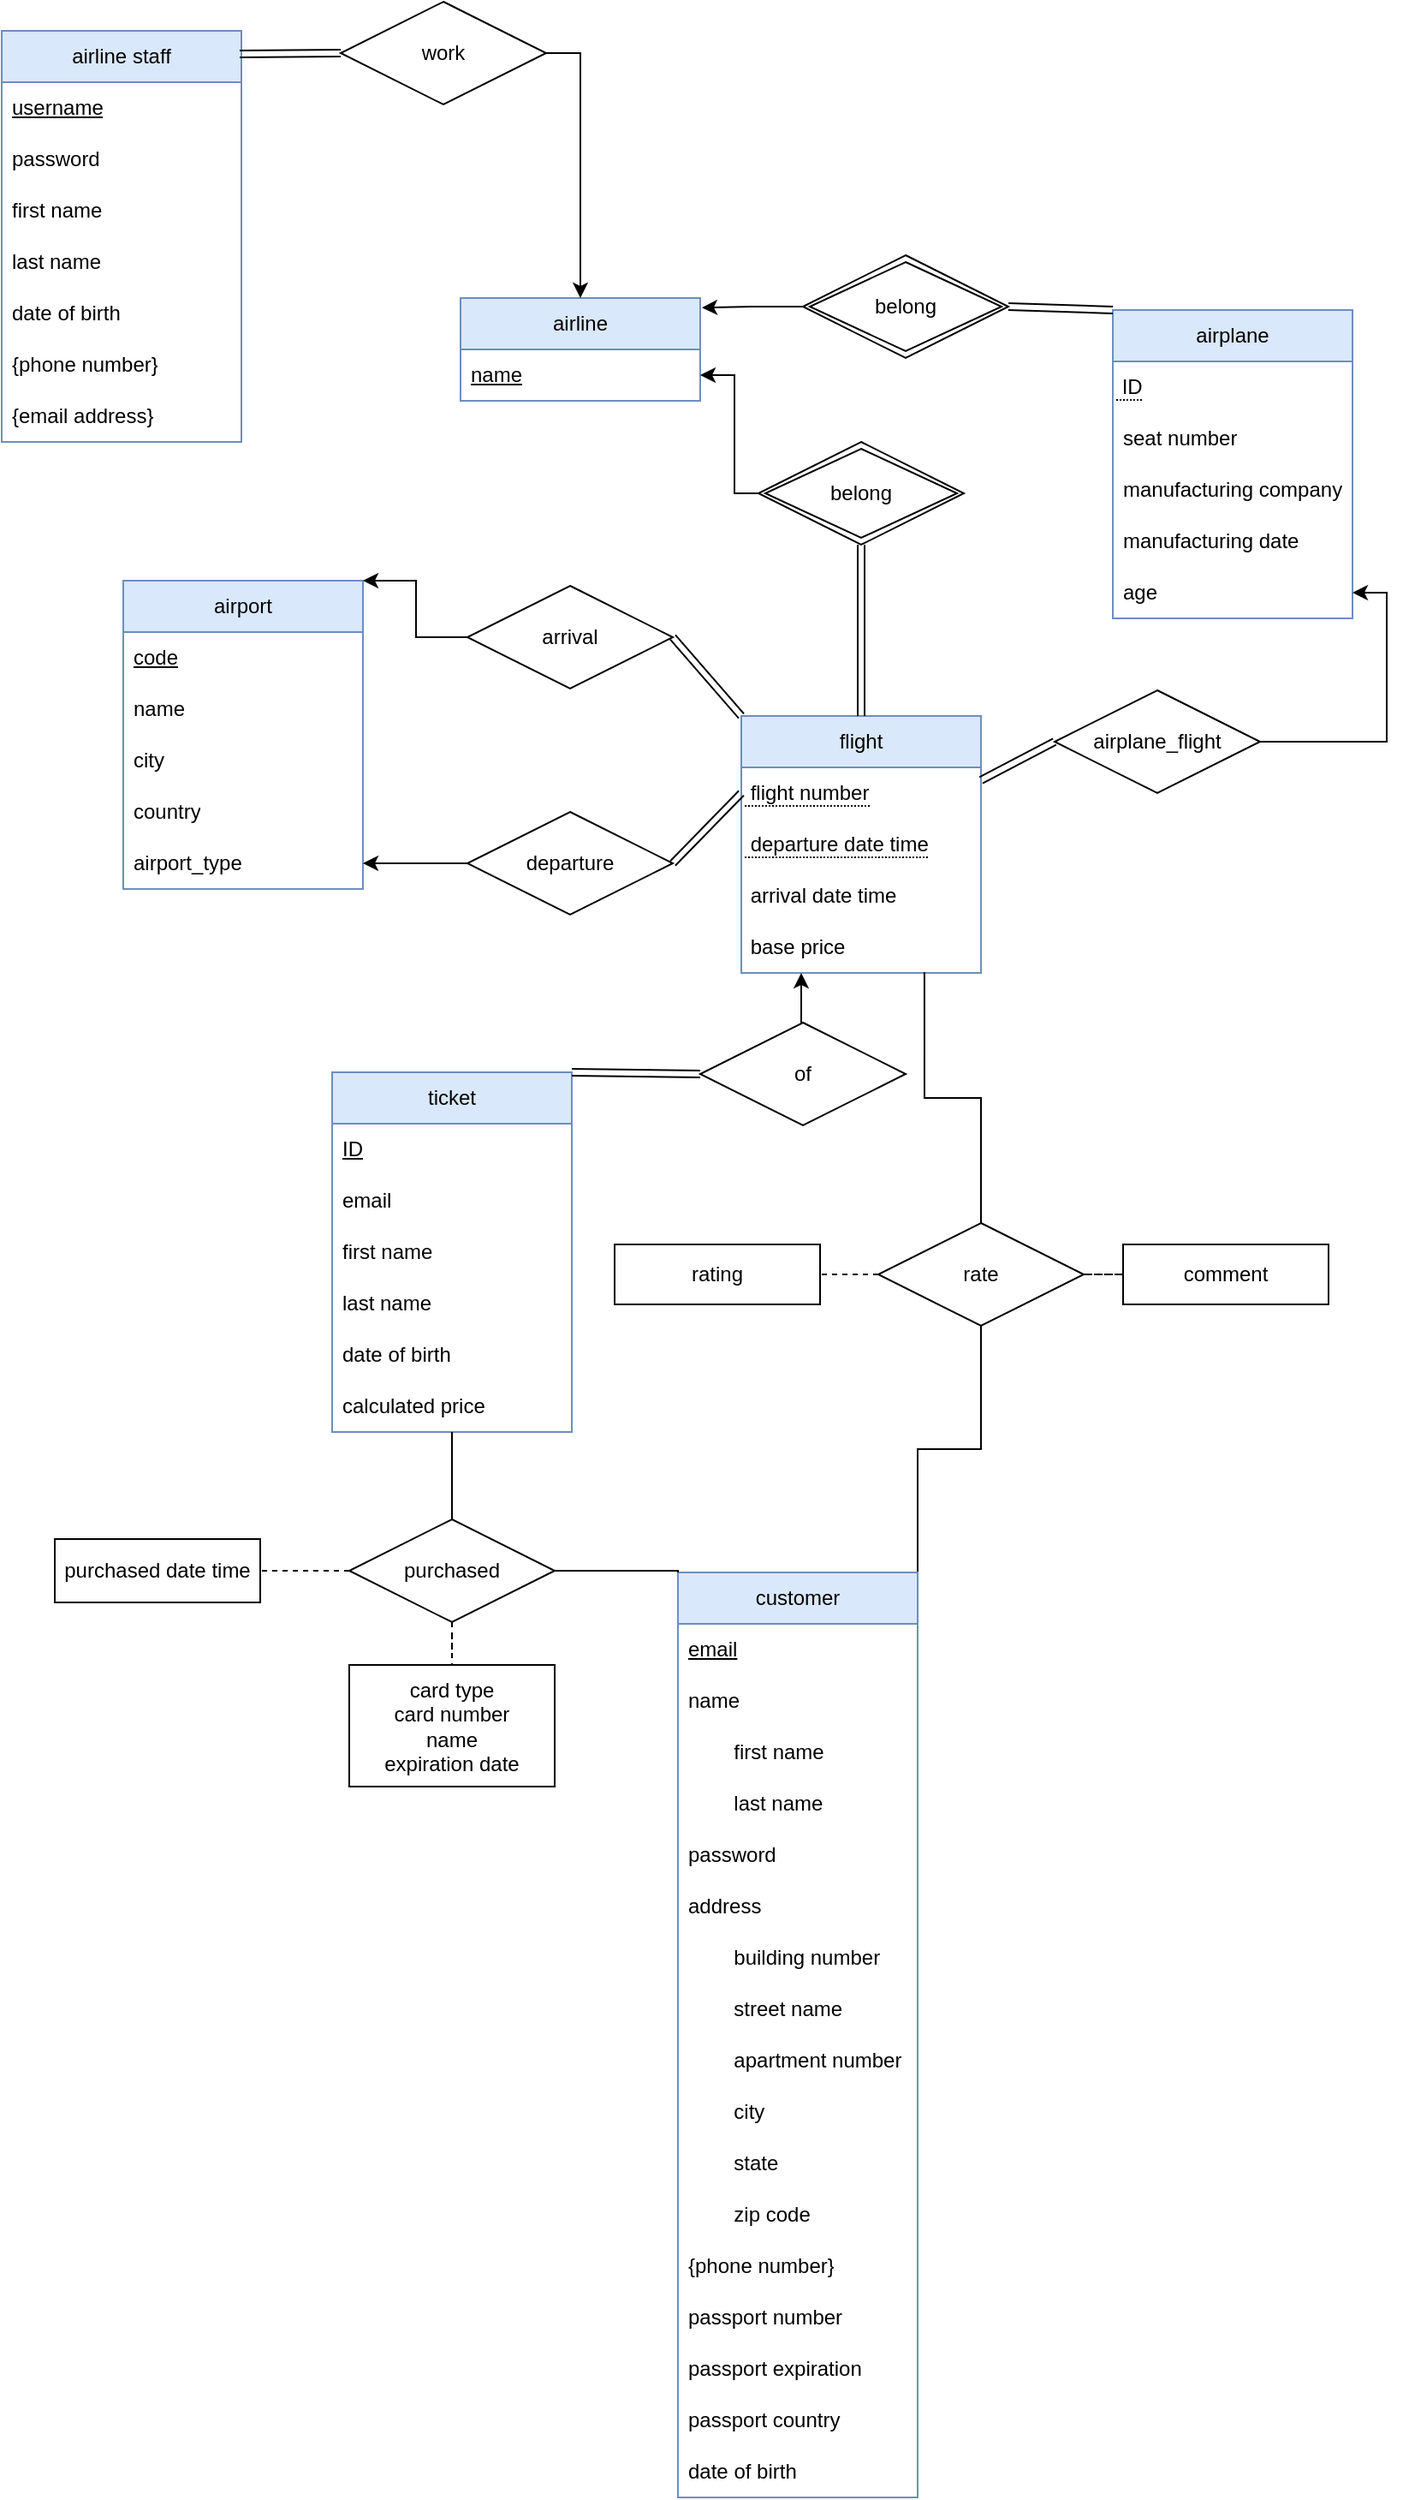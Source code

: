 <mxfile version="20.8.23" type="device"><diagram name="第 1 页" id="3cMAQ83HM8P24_TLo_T0"><mxGraphModel dx="984" dy="546" grid="0" gridSize="10" guides="1" tooltips="1" connect="1" arrows="1" fold="1" page="1" pageScale="1" pageWidth="827" pageHeight="1169" math="0" shadow="0"><root><mxCell id="0"/><mxCell id="1" parent="0"/><mxCell id="BbBet77EWDBrV_9ZcuZ6-1" value="airport" style="swimlane;fontStyle=0;childLayout=stackLayout;horizontal=1;startSize=30;horizontalStack=0;resizeParent=1;resizeParentMax=0;resizeLast=0;collapsible=1;marginBottom=0;whiteSpace=wrap;html=1;fillColor=#dae8fc;strokeColor=#6c8ebf;" vertex="1" parent="1"><mxGeometry x="78" y="352" width="140" height="180" as="geometry"/></mxCell><mxCell id="BbBet77EWDBrV_9ZcuZ6-2" value="&lt;u&gt;code&lt;/u&gt;" style="text;strokeColor=none;fillColor=none;align=left;verticalAlign=middle;spacingLeft=4;spacingRight=4;overflow=hidden;points=[[0,0.5],[1,0.5]];portConstraint=eastwest;rotatable=0;whiteSpace=wrap;html=1;" vertex="1" parent="BbBet77EWDBrV_9ZcuZ6-1"><mxGeometry y="30" width="140" height="30" as="geometry"/></mxCell><mxCell id="BbBet77EWDBrV_9ZcuZ6-3" value="name" style="text;strokeColor=none;fillColor=none;align=left;verticalAlign=middle;spacingLeft=4;spacingRight=4;overflow=hidden;points=[[0,0.5],[1,0.5]];portConstraint=eastwest;rotatable=0;whiteSpace=wrap;html=1;" vertex="1" parent="BbBet77EWDBrV_9ZcuZ6-1"><mxGeometry y="60" width="140" height="30" as="geometry"/></mxCell><mxCell id="BbBet77EWDBrV_9ZcuZ6-4" value="city" style="text;strokeColor=none;fillColor=none;align=left;verticalAlign=middle;spacingLeft=4;spacingRight=4;overflow=hidden;points=[[0,0.5],[1,0.5]];portConstraint=eastwest;rotatable=0;whiteSpace=wrap;html=1;" vertex="1" parent="BbBet77EWDBrV_9ZcuZ6-1"><mxGeometry y="90" width="140" height="30" as="geometry"/></mxCell><mxCell id="BbBet77EWDBrV_9ZcuZ6-5" value="country" style="text;strokeColor=none;fillColor=none;align=left;verticalAlign=middle;spacingLeft=4;spacingRight=4;overflow=hidden;points=[[0,0.5],[1,0.5]];portConstraint=eastwest;rotatable=0;whiteSpace=wrap;html=1;" vertex="1" parent="BbBet77EWDBrV_9ZcuZ6-1"><mxGeometry y="120" width="140" height="30" as="geometry"/></mxCell><mxCell id="BbBet77EWDBrV_9ZcuZ6-6" value="airport_type" style="text;strokeColor=none;fillColor=none;align=left;verticalAlign=middle;spacingLeft=4;spacingRight=4;overflow=hidden;points=[[0,0.5],[1,0.5]];portConstraint=eastwest;rotatable=0;whiteSpace=wrap;html=1;" vertex="1" parent="BbBet77EWDBrV_9ZcuZ6-1"><mxGeometry y="150" width="140" height="30" as="geometry"/></mxCell><mxCell id="BbBet77EWDBrV_9ZcuZ6-7" value="airline" style="swimlane;fontStyle=0;childLayout=stackLayout;horizontal=1;startSize=30;horizontalStack=0;resizeParent=1;resizeParentMax=0;resizeLast=0;collapsible=1;marginBottom=0;whiteSpace=wrap;html=1;fillColor=#dae8fc;strokeColor=#6c8ebf;" vertex="1" parent="1"><mxGeometry x="275" y="187" width="140" height="60" as="geometry"/></mxCell><mxCell id="BbBet77EWDBrV_9ZcuZ6-8" value="&lt;u&gt;name&lt;/u&gt;" style="text;strokeColor=none;fillColor=none;align=left;verticalAlign=middle;spacingLeft=4;spacingRight=4;overflow=hidden;points=[[0,0.5],[1,0.5]];portConstraint=eastwest;rotatable=0;whiteSpace=wrap;html=1;" vertex="1" parent="BbBet77EWDBrV_9ZcuZ6-7"><mxGeometry y="30" width="140" height="30" as="geometry"/></mxCell><mxCell id="BbBet77EWDBrV_9ZcuZ6-13" value="airplane" style="swimlane;fontStyle=0;childLayout=stackLayout;horizontal=1;startSize=30;horizontalStack=0;resizeParent=1;resizeParentMax=0;resizeLast=0;collapsible=1;marginBottom=0;whiteSpace=wrap;html=1;fillColor=#dae8fc;strokeColor=#6c8ebf;" vertex="1" parent="1"><mxGeometry x="656" y="194" width="140" height="180" as="geometry"/></mxCell><mxCell id="BbBet77EWDBrV_9ZcuZ6-24" value="&lt;span style=&quot;border-bottom: 1px dotted&quot;&gt;&amp;nbsp;ID&lt;/span&gt;" style="ellipse;whiteSpace=wrap;html=1;align=left;strokeColor=none;fillColor=none;rounded=0;labelBackgroundColor=none;" vertex="1" parent="BbBet77EWDBrV_9ZcuZ6-13"><mxGeometry y="30" width="140" height="30" as="geometry"/></mxCell><mxCell id="BbBet77EWDBrV_9ZcuZ6-16" value="seat number" style="text;strokeColor=none;fillColor=none;align=left;verticalAlign=middle;spacingLeft=4;spacingRight=4;overflow=hidden;points=[[0,0.5],[1,0.5]];portConstraint=eastwest;rotatable=0;whiteSpace=wrap;html=1;" vertex="1" parent="BbBet77EWDBrV_9ZcuZ6-13"><mxGeometry y="60" width="140" height="30" as="geometry"/></mxCell><mxCell id="BbBet77EWDBrV_9ZcuZ6-17" value="manufacturing company" style="text;strokeColor=none;fillColor=none;align=left;verticalAlign=middle;spacingLeft=4;spacingRight=4;overflow=hidden;points=[[0,0.5],[1,0.5]];portConstraint=eastwest;rotatable=0;whiteSpace=wrap;html=1;" vertex="1" parent="BbBet77EWDBrV_9ZcuZ6-13"><mxGeometry y="90" width="140" height="30" as="geometry"/></mxCell><mxCell id="BbBet77EWDBrV_9ZcuZ6-18" value="manufacturing date" style="text;strokeColor=none;fillColor=none;align=left;verticalAlign=middle;spacingLeft=4;spacingRight=4;overflow=hidden;points=[[0,0.5],[1,0.5]];portConstraint=eastwest;rotatable=0;whiteSpace=wrap;html=1;" vertex="1" parent="BbBet77EWDBrV_9ZcuZ6-13"><mxGeometry y="120" width="140" height="30" as="geometry"/></mxCell><mxCell id="BbBet77EWDBrV_9ZcuZ6-20" value="age" style="text;strokeColor=none;fillColor=none;align=left;verticalAlign=middle;spacingLeft=4;spacingRight=4;overflow=hidden;points=[[0,0.5],[1,0.5]];portConstraint=eastwest;rotatable=0;whiteSpace=wrap;html=1;" vertex="1" parent="BbBet77EWDBrV_9ZcuZ6-13"><mxGeometry y="150" width="140" height="30" as="geometry"/></mxCell><mxCell id="BbBet77EWDBrV_9ZcuZ6-28" style="edgeStyle=orthogonalEdgeStyle;rounded=0;orthogonalLoop=1;jettySize=auto;html=1;exitX=0;exitY=0.5;exitDx=0;exitDy=0;entryX=1.007;entryY=0.094;entryDx=0;entryDy=0;entryPerimeter=0;" edge="1" parent="1" source="BbBet77EWDBrV_9ZcuZ6-25" target="BbBet77EWDBrV_9ZcuZ6-7"><mxGeometry relative="1" as="geometry"/></mxCell><mxCell id="BbBet77EWDBrV_9ZcuZ6-25" value="belong" style="shape=rhombus;double=1;perimeter=rhombusPerimeter;whiteSpace=wrap;html=1;align=center;" vertex="1" parent="1"><mxGeometry x="475" y="162" width="120" height="60" as="geometry"/></mxCell><mxCell id="BbBet77EWDBrV_9ZcuZ6-29" value="" style="shape=link;html=1;rounded=0;endArrow=classicThin;endFill=1;labelBackgroundColor=none;fontColor=default;exitX=1;exitY=0.5;exitDx=0;exitDy=0;entryX=0;entryY=0;entryDx=0;entryDy=0;" edge="1" parent="1" source="BbBet77EWDBrV_9ZcuZ6-25" target="BbBet77EWDBrV_9ZcuZ6-13"><mxGeometry width="100" relative="1" as="geometry"><mxPoint x="601" y="206" as="sourcePoint"/><mxPoint x="643" y="207" as="targetPoint"/></mxGeometry></mxCell><mxCell id="BbBet77EWDBrV_9ZcuZ6-30" value="flight" style="swimlane;fontStyle=0;childLayout=stackLayout;horizontal=1;startSize=30;horizontalStack=0;resizeParent=1;resizeParentMax=0;resizeLast=0;collapsible=1;marginBottom=0;whiteSpace=wrap;html=1;fillColor=#dae8fc;strokeColor=#6c8ebf;" vertex="1" parent="1"><mxGeometry x="439" y="431" width="140" height="150" as="geometry"/></mxCell><mxCell id="BbBet77EWDBrV_9ZcuZ6-31" value="&lt;span style=&quot;border-bottom: 1px dotted&quot;&gt;&amp;nbsp;flight number&lt;/span&gt;" style="ellipse;whiteSpace=wrap;html=1;align=left;strokeColor=none;fillColor=none;rounded=0;labelBackgroundColor=none;" vertex="1" parent="BbBet77EWDBrV_9ZcuZ6-30"><mxGeometry y="30" width="140" height="30" as="geometry"/></mxCell><mxCell id="BbBet77EWDBrV_9ZcuZ6-56" value="&lt;span style=&quot;border-bottom: 1px dotted&quot;&gt;&amp;nbsp;departure date time&lt;/span&gt;" style="ellipse;whiteSpace=wrap;html=1;align=left;strokeColor=none;fillColor=none;rounded=0;labelBackgroundColor=none;" vertex="1" parent="BbBet77EWDBrV_9ZcuZ6-30"><mxGeometry y="60" width="140" height="30" as="geometry"/></mxCell><mxCell id="BbBet77EWDBrV_9ZcuZ6-57" value="&amp;nbsp;arrival date time" style="ellipse;whiteSpace=wrap;html=1;align=left;strokeColor=none;fillColor=none;rounded=0;labelBackgroundColor=none;" vertex="1" parent="BbBet77EWDBrV_9ZcuZ6-30"><mxGeometry y="90" width="140" height="30" as="geometry"/></mxCell><mxCell id="BbBet77EWDBrV_9ZcuZ6-58" value="&amp;nbsp;base price" style="ellipse;whiteSpace=wrap;html=1;align=left;strokeColor=none;fillColor=none;rounded=0;labelBackgroundColor=none;" vertex="1" parent="BbBet77EWDBrV_9ZcuZ6-30"><mxGeometry y="120" width="140" height="30" as="geometry"/></mxCell><mxCell id="BbBet77EWDBrV_9ZcuZ6-38" style="edgeStyle=orthogonalEdgeStyle;rounded=0;orthogonalLoop=1;jettySize=auto;html=1;exitX=1;exitY=0.5;exitDx=0;exitDy=0;entryX=1;entryY=0.5;entryDx=0;entryDy=0;endArrow=classic;endFill=1;" edge="1" parent="1" source="BbBet77EWDBrV_9ZcuZ6-36" target="BbBet77EWDBrV_9ZcuZ6-20"><mxGeometry relative="1" as="geometry"/></mxCell><mxCell id="BbBet77EWDBrV_9ZcuZ6-36" value="airplane_flight" style="shape=rhombus;perimeter=rhombusPerimeter;whiteSpace=wrap;html=1;align=center;" vertex="1" parent="1"><mxGeometry x="622" y="416" width="120" height="60" as="geometry"/></mxCell><mxCell id="BbBet77EWDBrV_9ZcuZ6-47" style="edgeStyle=orthogonalEdgeStyle;rounded=0;orthogonalLoop=1;jettySize=auto;html=1;exitX=0;exitY=0.5;exitDx=0;exitDy=0;entryX=1;entryY=0;entryDx=0;entryDy=0;endArrow=classic;endFill=1;" edge="1" parent="1" source="BbBet77EWDBrV_9ZcuZ6-39" target="BbBet77EWDBrV_9ZcuZ6-1"><mxGeometry relative="1" as="geometry"><Array as="points"><mxPoint x="249" y="385"/><mxPoint x="249" y="352"/></Array></mxGeometry></mxCell><mxCell id="BbBet77EWDBrV_9ZcuZ6-39" value="arrival" style="shape=rhombus;perimeter=rhombusPerimeter;whiteSpace=wrap;html=1;align=center;" vertex="1" parent="1"><mxGeometry x="279" y="355" width="120" height="60" as="geometry"/></mxCell><mxCell id="BbBet77EWDBrV_9ZcuZ6-48" style="edgeStyle=orthogonalEdgeStyle;rounded=0;orthogonalLoop=1;jettySize=auto;html=1;exitX=0;exitY=0.5;exitDx=0;exitDy=0;entryX=1;entryY=0.5;entryDx=0;entryDy=0;endArrow=classic;endFill=1;" edge="1" parent="1" source="BbBet77EWDBrV_9ZcuZ6-40" target="BbBet77EWDBrV_9ZcuZ6-6"><mxGeometry relative="1" as="geometry"/></mxCell><mxCell id="BbBet77EWDBrV_9ZcuZ6-40" value="departure" style="shape=rhombus;perimeter=rhombusPerimeter;whiteSpace=wrap;html=1;align=center;" vertex="1" parent="1"><mxGeometry x="279" y="487" width="120" height="60" as="geometry"/></mxCell><mxCell id="BbBet77EWDBrV_9ZcuZ6-44" value="" style="shape=link;html=1;rounded=0;endArrow=classicThin;endFill=1;labelBackgroundColor=none;fontColor=default;entryX=0;entryY=0.5;entryDx=0;entryDy=0;exitX=1;exitY=0.25;exitDx=0;exitDy=0;" edge="1" parent="1" source="BbBet77EWDBrV_9ZcuZ6-30" target="BbBet77EWDBrV_9ZcuZ6-36"><mxGeometry width="100" relative="1" as="geometry"><mxPoint x="583" y="446" as="sourcePoint"/><mxPoint x="617" y="448" as="targetPoint"/></mxGeometry></mxCell><mxCell id="BbBet77EWDBrV_9ZcuZ6-45" value="" style="shape=link;html=1;rounded=0;endArrow=classicThin;endFill=1;labelBackgroundColor=none;fontColor=default;entryX=0;entryY=0.5;entryDx=0;entryDy=0;exitX=1;exitY=0.5;exitDx=0;exitDy=0;" edge="1" parent="1" source="BbBet77EWDBrV_9ZcuZ6-40" target="BbBet77EWDBrV_9ZcuZ6-31"><mxGeometry width="100" relative="1" as="geometry"><mxPoint x="413" y="521" as="sourcePoint"/><mxPoint x="456" y="521" as="targetPoint"/></mxGeometry></mxCell><mxCell id="BbBet77EWDBrV_9ZcuZ6-46" value="" style="shape=link;html=1;rounded=0;endArrow=classicThin;endFill=1;labelBackgroundColor=none;fontColor=default;entryX=0;entryY=0;entryDx=0;entryDy=0;exitX=1;exitY=0.5;exitDx=0;exitDy=0;" edge="1" parent="1" source="BbBet77EWDBrV_9ZcuZ6-39" target="BbBet77EWDBrV_9ZcuZ6-30"><mxGeometry width="100" relative="1" as="geometry"><mxPoint x="409" y="527" as="sourcePoint"/><mxPoint x="449" y="501" as="targetPoint"/></mxGeometry></mxCell><mxCell id="BbBet77EWDBrV_9ZcuZ6-51" style="edgeStyle=orthogonalEdgeStyle;rounded=0;orthogonalLoop=1;jettySize=auto;html=1;exitX=0;exitY=0.5;exitDx=0;exitDy=0;entryX=1;entryY=0.5;entryDx=0;entryDy=0;endArrow=classic;endFill=1;" edge="1" parent="1" source="BbBet77EWDBrV_9ZcuZ6-49" target="BbBet77EWDBrV_9ZcuZ6-8"><mxGeometry relative="1" as="geometry"><Array as="points"><mxPoint x="435" y="301"/><mxPoint x="435" y="232"/></Array></mxGeometry></mxCell><mxCell id="BbBet77EWDBrV_9ZcuZ6-49" value="belong" style="shape=rhombus;double=1;perimeter=rhombusPerimeter;whiteSpace=wrap;html=1;align=center;" vertex="1" parent="1"><mxGeometry x="449" y="271" width="120" height="60" as="geometry"/></mxCell><mxCell id="BbBet77EWDBrV_9ZcuZ6-50" value="" style="shape=link;html=1;rounded=0;endArrow=classicThin;endFill=1;labelBackgroundColor=none;fontColor=default;exitX=0.5;exitY=1;exitDx=0;exitDy=0;entryX=0.5;entryY=0;entryDx=0;entryDy=0;" edge="1" parent="1" source="BbBet77EWDBrV_9ZcuZ6-49" target="BbBet77EWDBrV_9ZcuZ6-30"><mxGeometry width="100" relative="1" as="geometry"><mxPoint x="498" y="352" as="sourcePoint"/><mxPoint x="559" y="354" as="targetPoint"/></mxGeometry></mxCell><mxCell id="BbBet77EWDBrV_9ZcuZ6-59" value="ticket" style="swimlane;fontStyle=0;childLayout=stackLayout;horizontal=1;startSize=30;horizontalStack=0;resizeParent=1;resizeParentMax=0;resizeLast=0;collapsible=1;marginBottom=0;whiteSpace=wrap;html=1;fillColor=#dae8fc;strokeColor=#6c8ebf;" vertex="1" parent="1"><mxGeometry x="200" y="639" width="140" height="210" as="geometry"/></mxCell><mxCell id="BbBet77EWDBrV_9ZcuZ6-60" value="&lt;u&gt;ID&lt;/u&gt;" style="text;strokeColor=none;fillColor=none;align=left;verticalAlign=middle;spacingLeft=4;spacingRight=4;overflow=hidden;points=[[0,0.5],[1,0.5]];portConstraint=eastwest;rotatable=0;whiteSpace=wrap;html=1;" vertex="1" parent="BbBet77EWDBrV_9ZcuZ6-59"><mxGeometry y="30" width="140" height="30" as="geometry"/></mxCell><mxCell id="BbBet77EWDBrV_9ZcuZ6-61" value="email" style="text;strokeColor=none;fillColor=none;align=left;verticalAlign=middle;spacingLeft=4;spacingRight=4;overflow=hidden;points=[[0,0.5],[1,0.5]];portConstraint=eastwest;rotatable=0;whiteSpace=wrap;html=1;" vertex="1" parent="BbBet77EWDBrV_9ZcuZ6-59"><mxGeometry y="60" width="140" height="30" as="geometry"/></mxCell><mxCell id="BbBet77EWDBrV_9ZcuZ6-62" value="first name" style="text;strokeColor=none;fillColor=none;align=left;verticalAlign=middle;spacingLeft=4;spacingRight=4;overflow=hidden;points=[[0,0.5],[1,0.5]];portConstraint=eastwest;rotatable=0;whiteSpace=wrap;html=1;" vertex="1" parent="BbBet77EWDBrV_9ZcuZ6-59"><mxGeometry y="90" width="140" height="30" as="geometry"/></mxCell><mxCell id="BbBet77EWDBrV_9ZcuZ6-63" value="last name" style="text;strokeColor=none;fillColor=none;align=left;verticalAlign=middle;spacingLeft=4;spacingRight=4;overflow=hidden;points=[[0,0.5],[1,0.5]];portConstraint=eastwest;rotatable=0;whiteSpace=wrap;html=1;" vertex="1" parent="BbBet77EWDBrV_9ZcuZ6-59"><mxGeometry y="120" width="140" height="30" as="geometry"/></mxCell><mxCell id="BbBet77EWDBrV_9ZcuZ6-64" value="date of birth" style="text;strokeColor=none;fillColor=none;align=left;verticalAlign=middle;spacingLeft=4;spacingRight=4;overflow=hidden;points=[[0,0.5],[1,0.5]];portConstraint=eastwest;rotatable=0;whiteSpace=wrap;html=1;" vertex="1" parent="BbBet77EWDBrV_9ZcuZ6-59"><mxGeometry y="150" width="140" height="30" as="geometry"/></mxCell><mxCell id="BbBet77EWDBrV_9ZcuZ6-67" value="calculated price" style="text;strokeColor=none;fillColor=none;align=left;verticalAlign=middle;spacingLeft=4;spacingRight=4;overflow=hidden;points=[[0,0.5],[1,0.5]];portConstraint=eastwest;rotatable=0;whiteSpace=wrap;html=1;" vertex="1" parent="BbBet77EWDBrV_9ZcuZ6-59"><mxGeometry y="180" width="140" height="30" as="geometry"/></mxCell><mxCell id="BbBet77EWDBrV_9ZcuZ6-76" style="edgeStyle=orthogonalEdgeStyle;rounded=0;orthogonalLoop=1;jettySize=auto;html=1;exitX=0.5;exitY=0;exitDx=0;exitDy=0;entryX=0.25;entryY=1;entryDx=0;entryDy=0;endArrow=classic;endFill=1;" edge="1" parent="1" source="BbBet77EWDBrV_9ZcuZ6-74" target="BbBet77EWDBrV_9ZcuZ6-30"><mxGeometry relative="1" as="geometry"/></mxCell><mxCell id="BbBet77EWDBrV_9ZcuZ6-74" value="of" style="shape=rhombus;perimeter=rhombusPerimeter;whiteSpace=wrap;html=1;align=center;" vertex="1" parent="1"><mxGeometry x="415" y="610" width="120" height="60" as="geometry"/></mxCell><mxCell id="BbBet77EWDBrV_9ZcuZ6-75" value="" style="shape=link;html=1;rounded=0;endArrow=classicThin;endFill=1;labelBackgroundColor=none;fontColor=default;entryX=0;entryY=0.5;entryDx=0;entryDy=0;exitX=1;exitY=0;exitDx=0;exitDy=0;" edge="1" parent="1" source="BbBet77EWDBrV_9ZcuZ6-59" target="BbBet77EWDBrV_9ZcuZ6-74"><mxGeometry width="100" relative="1" as="geometry"><mxPoint x="406" y="657" as="sourcePoint"/><mxPoint x="446" y="703" as="targetPoint"/></mxGeometry></mxCell><mxCell id="BbBet77EWDBrV_9ZcuZ6-114" style="edgeStyle=orthogonalEdgeStyle;rounded=0;orthogonalLoop=1;jettySize=auto;html=1;exitX=1;exitY=0;exitDx=0;exitDy=0;entryX=0.5;entryY=1;entryDx=0;entryDy=0;endArrow=none;endFill=0;" edge="1" parent="1" source="BbBet77EWDBrV_9ZcuZ6-77" target="BbBet77EWDBrV_9ZcuZ6-113"><mxGeometry relative="1" as="geometry"/></mxCell><mxCell id="BbBet77EWDBrV_9ZcuZ6-77" value="customer" style="swimlane;fontStyle=0;childLayout=stackLayout;horizontal=1;startSize=30;horizontalStack=0;resizeParent=1;resizeParentMax=0;resizeLast=0;collapsible=1;marginBottom=0;whiteSpace=wrap;html=1;fillColor=#dae8fc;strokeColor=#6c8ebf;" vertex="1" parent="1"><mxGeometry x="402" y="931" width="140" height="540" as="geometry"/></mxCell><mxCell id="BbBet77EWDBrV_9ZcuZ6-81" value="&lt;u&gt;email&lt;/u&gt;" style="text;strokeColor=none;fillColor=none;align=left;verticalAlign=middle;spacingLeft=4;spacingRight=4;overflow=hidden;points=[[0,0.5],[1,0.5]];portConstraint=eastwest;rotatable=0;whiteSpace=wrap;html=1;" vertex="1" parent="BbBet77EWDBrV_9ZcuZ6-77"><mxGeometry y="30" width="140" height="30" as="geometry"/></mxCell><mxCell id="BbBet77EWDBrV_9ZcuZ6-78" value="name" style="text;strokeColor=none;fillColor=none;align=left;verticalAlign=middle;spacingLeft=4;spacingRight=4;overflow=hidden;points=[[0,0.5],[1,0.5]];portConstraint=eastwest;rotatable=0;whiteSpace=wrap;html=1;" vertex="1" parent="BbBet77EWDBrV_9ZcuZ6-77"><mxGeometry y="60" width="140" height="30" as="geometry"/></mxCell><mxCell id="BbBet77EWDBrV_9ZcuZ6-79" value="&lt;span style=&quot;white-space: pre;&quot;&gt;&#9;&lt;/span&gt;first name" style="text;strokeColor=none;fillColor=none;align=left;verticalAlign=middle;spacingLeft=4;spacingRight=4;overflow=hidden;points=[[0,0.5],[1,0.5]];portConstraint=eastwest;rotatable=0;whiteSpace=wrap;html=1;" vertex="1" parent="BbBet77EWDBrV_9ZcuZ6-77"><mxGeometry y="90" width="140" height="30" as="geometry"/></mxCell><mxCell id="BbBet77EWDBrV_9ZcuZ6-80" value="&lt;span style=&quot;white-space: pre;&quot;&gt;&#9;&lt;/span&gt;last name" style="text;strokeColor=none;fillColor=none;align=left;verticalAlign=middle;spacingLeft=4;spacingRight=4;overflow=hidden;points=[[0,0.5],[1,0.5]];portConstraint=eastwest;rotatable=0;whiteSpace=wrap;html=1;" vertex="1" parent="BbBet77EWDBrV_9ZcuZ6-77"><mxGeometry y="120" width="140" height="30" as="geometry"/></mxCell><mxCell id="BbBet77EWDBrV_9ZcuZ6-82" value="password" style="text;strokeColor=none;fillColor=none;align=left;verticalAlign=middle;spacingLeft=4;spacingRight=4;overflow=hidden;points=[[0,0.5],[1,0.5]];portConstraint=eastwest;rotatable=0;whiteSpace=wrap;html=1;" vertex="1" parent="BbBet77EWDBrV_9ZcuZ6-77"><mxGeometry y="150" width="140" height="30" as="geometry"/></mxCell><mxCell id="BbBet77EWDBrV_9ZcuZ6-83" value="address" style="text;strokeColor=none;fillColor=none;align=left;verticalAlign=middle;spacingLeft=4;spacingRight=4;overflow=hidden;points=[[0,0.5],[1,0.5]];portConstraint=eastwest;rotatable=0;whiteSpace=wrap;html=1;" vertex="1" parent="BbBet77EWDBrV_9ZcuZ6-77"><mxGeometry y="180" width="140" height="30" as="geometry"/></mxCell><mxCell id="BbBet77EWDBrV_9ZcuZ6-87" value="&lt;span style=&quot;white-space: pre;&quot;&gt;&#9;&lt;/span&gt;building number" style="text;strokeColor=none;fillColor=none;align=left;verticalAlign=middle;spacingLeft=4;spacingRight=4;overflow=hidden;points=[[0,0.5],[1,0.5]];portConstraint=eastwest;rotatable=0;whiteSpace=wrap;html=1;" vertex="1" parent="BbBet77EWDBrV_9ZcuZ6-77"><mxGeometry y="210" width="140" height="30" as="geometry"/></mxCell><mxCell id="BbBet77EWDBrV_9ZcuZ6-86" value="&lt;span style=&quot;white-space: pre;&quot;&gt;&#9;&lt;/span&gt;street name" style="text;strokeColor=none;fillColor=none;align=left;verticalAlign=middle;spacingLeft=4;spacingRight=4;overflow=hidden;points=[[0,0.5],[1,0.5]];portConstraint=eastwest;rotatable=0;whiteSpace=wrap;html=1;" vertex="1" parent="BbBet77EWDBrV_9ZcuZ6-77"><mxGeometry y="240" width="140" height="30" as="geometry"/></mxCell><mxCell id="BbBet77EWDBrV_9ZcuZ6-85" value="&lt;span style=&quot;white-space: pre;&quot;&gt;&#9;&lt;/span&gt;apartment number" style="text;strokeColor=none;fillColor=none;align=left;verticalAlign=middle;spacingLeft=4;spacingRight=4;overflow=hidden;points=[[0,0.5],[1,0.5]];portConstraint=eastwest;rotatable=0;whiteSpace=wrap;html=1;" vertex="1" parent="BbBet77EWDBrV_9ZcuZ6-77"><mxGeometry y="270" width="140" height="30" as="geometry"/></mxCell><mxCell id="BbBet77EWDBrV_9ZcuZ6-84" value="&lt;span style=&quot;white-space: pre;&quot;&gt;&#9;&lt;/span&gt;city" style="text;strokeColor=none;fillColor=none;align=left;verticalAlign=middle;spacingLeft=4;spacingRight=4;overflow=hidden;points=[[0,0.5],[1,0.5]];portConstraint=eastwest;rotatable=0;whiteSpace=wrap;html=1;" vertex="1" parent="BbBet77EWDBrV_9ZcuZ6-77"><mxGeometry y="300" width="140" height="30" as="geometry"/></mxCell><mxCell id="BbBet77EWDBrV_9ZcuZ6-97" value="&lt;span style=&quot;white-space: pre;&quot;&gt;&#9;&lt;/span&gt;state" style="text;strokeColor=none;fillColor=none;align=left;verticalAlign=middle;spacingLeft=4;spacingRight=4;overflow=hidden;points=[[0,0.5],[1,0.5]];portConstraint=eastwest;rotatable=0;whiteSpace=wrap;html=1;" vertex="1" parent="BbBet77EWDBrV_9ZcuZ6-77"><mxGeometry y="330" width="140" height="30" as="geometry"/></mxCell><mxCell id="BbBet77EWDBrV_9ZcuZ6-96" value="&lt;span style=&quot;white-space: pre;&quot;&gt;&#9;&lt;/span&gt;zip code" style="text;strokeColor=none;fillColor=none;align=left;verticalAlign=middle;spacingLeft=4;spacingRight=4;overflow=hidden;points=[[0,0.5],[1,0.5]];portConstraint=eastwest;rotatable=0;whiteSpace=wrap;html=1;" vertex="1" parent="BbBet77EWDBrV_9ZcuZ6-77"><mxGeometry y="360" width="140" height="30" as="geometry"/></mxCell><mxCell id="BbBet77EWDBrV_9ZcuZ6-95" value="{phone number}" style="text;strokeColor=none;fillColor=none;align=left;verticalAlign=middle;spacingLeft=4;spacingRight=4;overflow=hidden;points=[[0,0.5],[1,0.5]];portConstraint=eastwest;rotatable=0;whiteSpace=wrap;html=1;" vertex="1" parent="BbBet77EWDBrV_9ZcuZ6-77"><mxGeometry y="390" width="140" height="30" as="geometry"/></mxCell><mxCell id="BbBet77EWDBrV_9ZcuZ6-94" value="passport number" style="text;strokeColor=none;fillColor=none;align=left;verticalAlign=middle;spacingLeft=4;spacingRight=4;overflow=hidden;points=[[0,0.5],[1,0.5]];portConstraint=eastwest;rotatable=0;whiteSpace=wrap;html=1;" vertex="1" parent="BbBet77EWDBrV_9ZcuZ6-77"><mxGeometry y="420" width="140" height="30" as="geometry"/></mxCell><mxCell id="BbBet77EWDBrV_9ZcuZ6-93" value="passport expiration" style="text;strokeColor=none;fillColor=none;align=left;verticalAlign=middle;spacingLeft=4;spacingRight=4;overflow=hidden;points=[[0,0.5],[1,0.5]];portConstraint=eastwest;rotatable=0;whiteSpace=wrap;html=1;" vertex="1" parent="BbBet77EWDBrV_9ZcuZ6-77"><mxGeometry y="450" width="140" height="30" as="geometry"/></mxCell><mxCell id="BbBet77EWDBrV_9ZcuZ6-92" value="passport country" style="text;strokeColor=none;fillColor=none;align=left;verticalAlign=middle;spacingLeft=4;spacingRight=4;overflow=hidden;points=[[0,0.5],[1,0.5]];portConstraint=eastwest;rotatable=0;whiteSpace=wrap;html=1;" vertex="1" parent="BbBet77EWDBrV_9ZcuZ6-77"><mxGeometry y="480" width="140" height="30" as="geometry"/></mxCell><mxCell id="BbBet77EWDBrV_9ZcuZ6-91" value="date of birth" style="text;strokeColor=none;fillColor=none;align=left;verticalAlign=middle;spacingLeft=4;spacingRight=4;overflow=hidden;points=[[0,0.5],[1,0.5]];portConstraint=eastwest;rotatable=0;whiteSpace=wrap;html=1;" vertex="1" parent="BbBet77EWDBrV_9ZcuZ6-77"><mxGeometry y="510" width="140" height="30" as="geometry"/></mxCell><mxCell id="BbBet77EWDBrV_9ZcuZ6-100" style="edgeStyle=orthogonalEdgeStyle;rounded=0;orthogonalLoop=1;jettySize=auto;html=1;exitX=0.5;exitY=0;exitDx=0;exitDy=0;endArrow=none;endFill=0;" edge="1" parent="1" source="BbBet77EWDBrV_9ZcuZ6-98" target="BbBet77EWDBrV_9ZcuZ6-59"><mxGeometry relative="1" as="geometry"/></mxCell><mxCell id="BbBet77EWDBrV_9ZcuZ6-109" value="" style="edgeStyle=orthogonalEdgeStyle;rounded=0;orthogonalLoop=1;jettySize=auto;html=1;endArrow=none;endFill=0;dashed=1;" edge="1" parent="1" source="BbBet77EWDBrV_9ZcuZ6-98" target="BbBet77EWDBrV_9ZcuZ6-108"><mxGeometry relative="1" as="geometry"/></mxCell><mxCell id="BbBet77EWDBrV_9ZcuZ6-111" value="" style="edgeStyle=orthogonalEdgeStyle;rounded=0;orthogonalLoop=1;jettySize=auto;html=1;dashed=1;endArrow=none;endFill=0;" edge="1" parent="1" source="BbBet77EWDBrV_9ZcuZ6-98" target="BbBet77EWDBrV_9ZcuZ6-107"><mxGeometry relative="1" as="geometry"/></mxCell><mxCell id="BbBet77EWDBrV_9ZcuZ6-112" value="" style="edgeStyle=orthogonalEdgeStyle;rounded=0;orthogonalLoop=1;jettySize=auto;html=1;endArrow=none;endFill=0;entryX=0;entryY=0;entryDx=0;entryDy=0;" edge="1" parent="1" source="BbBet77EWDBrV_9ZcuZ6-98" target="BbBet77EWDBrV_9ZcuZ6-77"><mxGeometry relative="1" as="geometry"><mxPoint x="401" y="960" as="targetPoint"/><Array as="points"><mxPoint x="402" y="930"/></Array></mxGeometry></mxCell><mxCell id="BbBet77EWDBrV_9ZcuZ6-98" value="purchased" style="shape=rhombus;perimeter=rhombusPerimeter;whiteSpace=wrap;html=1;align=center;" vertex="1" parent="1"><mxGeometry x="210" y="900" width="120" height="60" as="geometry"/></mxCell><mxCell id="BbBet77EWDBrV_9ZcuZ6-107" value="purchased date time" style="rounded=0;whiteSpace=wrap;html=1;" vertex="1" parent="1"><mxGeometry x="38" y="911.5" width="120" height="37" as="geometry"/></mxCell><mxCell id="BbBet77EWDBrV_9ZcuZ6-108" value="card type&lt;br&gt;&lt;span style=&quot;border-color: var(--border-color); text-align: left;&quot;&gt;&#9;&lt;/span&gt;&lt;span style=&quot;text-align: left;&quot;&gt;card number&lt;br&gt;&lt;/span&gt;&#9;&lt;span style=&quot;text-align: left;&quot;&gt;name&lt;br&gt;&lt;/span&gt;&#9;&lt;span style=&quot;text-align: left;&quot;&gt;expiration date&lt;/span&gt;&lt;span style=&quot;text-align: left;&quot;&gt;&lt;br&gt;&lt;/span&gt;" style="rounded=0;whiteSpace=wrap;html=1;" vertex="1" parent="1"><mxGeometry x="210" y="985" width="120" height="71" as="geometry"/></mxCell><mxCell id="BbBet77EWDBrV_9ZcuZ6-115" style="edgeStyle=orthogonalEdgeStyle;rounded=0;orthogonalLoop=1;jettySize=auto;html=1;exitX=0.5;exitY=0;exitDx=0;exitDy=0;entryX=0.764;entryY=0.983;entryDx=0;entryDy=0;entryPerimeter=0;endArrow=none;endFill=0;" edge="1" parent="1" source="BbBet77EWDBrV_9ZcuZ6-113" target="BbBet77EWDBrV_9ZcuZ6-58"><mxGeometry relative="1" as="geometry"/></mxCell><mxCell id="BbBet77EWDBrV_9ZcuZ6-117" style="edgeStyle=orthogonalEdgeStyle;rounded=0;orthogonalLoop=1;jettySize=auto;html=1;exitX=0;exitY=0.5;exitDx=0;exitDy=0;endArrow=none;endFill=0;entryX=1;entryY=0.5;entryDx=0;entryDy=0;dashed=1;" edge="1" parent="1" source="BbBet77EWDBrV_9ZcuZ6-113" target="BbBet77EWDBrV_9ZcuZ6-116"><mxGeometry relative="1" as="geometry"><mxPoint x="500" y="757" as="targetPoint"/></mxGeometry></mxCell><mxCell id="BbBet77EWDBrV_9ZcuZ6-119" value="" style="edgeStyle=orthogonalEdgeStyle;rounded=0;orthogonalLoop=1;jettySize=auto;html=1;dashed=1;endArrow=none;endFill=0;" edge="1" parent="1" source="BbBet77EWDBrV_9ZcuZ6-113" target="BbBet77EWDBrV_9ZcuZ6-118"><mxGeometry relative="1" as="geometry"/></mxCell><mxCell id="BbBet77EWDBrV_9ZcuZ6-113" value="rate" style="shape=rhombus;perimeter=rhombusPerimeter;whiteSpace=wrap;html=1;align=center;" vertex="1" parent="1"><mxGeometry x="519" y="727" width="120" height="60" as="geometry"/></mxCell><mxCell id="BbBet77EWDBrV_9ZcuZ6-116" value="rating" style="rounded=0;whiteSpace=wrap;html=1;" vertex="1" parent="1"><mxGeometry x="365" y="739.5" width="120" height="35" as="geometry"/></mxCell><mxCell id="BbBet77EWDBrV_9ZcuZ6-118" value="comment" style="rounded=0;whiteSpace=wrap;html=1;" vertex="1" parent="1"><mxGeometry x="662" y="739.5" width="120" height="35" as="geometry"/></mxCell><mxCell id="BbBet77EWDBrV_9ZcuZ6-120" value="airline staff" style="swimlane;fontStyle=0;childLayout=stackLayout;horizontal=1;startSize=30;horizontalStack=0;resizeParent=1;resizeParentMax=0;resizeLast=0;collapsible=1;marginBottom=0;whiteSpace=wrap;html=1;fillColor=#dae8fc;strokeColor=#6c8ebf;" vertex="1" parent="1"><mxGeometry x="7" y="31" width="140" height="240" as="geometry"/></mxCell><mxCell id="BbBet77EWDBrV_9ZcuZ6-121" value="&lt;u&gt;username&lt;/u&gt;" style="text;strokeColor=none;fillColor=none;align=left;verticalAlign=middle;spacingLeft=4;spacingRight=4;overflow=hidden;points=[[0,0.5],[1,0.5]];portConstraint=eastwest;rotatable=0;whiteSpace=wrap;html=1;" vertex="1" parent="BbBet77EWDBrV_9ZcuZ6-120"><mxGeometry y="30" width="140" height="30" as="geometry"/></mxCell><mxCell id="BbBet77EWDBrV_9ZcuZ6-125" value="password" style="text;strokeColor=none;fillColor=none;align=left;verticalAlign=middle;spacingLeft=4;spacingRight=4;overflow=hidden;points=[[0,0.5],[1,0.5]];portConstraint=eastwest;rotatable=0;whiteSpace=wrap;html=1;" vertex="1" parent="BbBet77EWDBrV_9ZcuZ6-120"><mxGeometry y="60" width="140" height="30" as="geometry"/></mxCell><mxCell id="BbBet77EWDBrV_9ZcuZ6-124" value="first name" style="text;strokeColor=none;fillColor=none;align=left;verticalAlign=middle;spacingLeft=4;spacingRight=4;overflow=hidden;points=[[0,0.5],[1,0.5]];portConstraint=eastwest;rotatable=0;whiteSpace=wrap;html=1;" vertex="1" parent="BbBet77EWDBrV_9ZcuZ6-120"><mxGeometry y="90" width="140" height="30" as="geometry"/></mxCell><mxCell id="BbBet77EWDBrV_9ZcuZ6-123" value="last name" style="text;strokeColor=none;fillColor=none;align=left;verticalAlign=middle;spacingLeft=4;spacingRight=4;overflow=hidden;points=[[0,0.5],[1,0.5]];portConstraint=eastwest;rotatable=0;whiteSpace=wrap;html=1;" vertex="1" parent="BbBet77EWDBrV_9ZcuZ6-120"><mxGeometry y="120" width="140" height="30" as="geometry"/></mxCell><mxCell id="BbBet77EWDBrV_9ZcuZ6-122" value="date of birth" style="text;strokeColor=none;fillColor=none;align=left;verticalAlign=middle;spacingLeft=4;spacingRight=4;overflow=hidden;points=[[0,0.5],[1,0.5]];portConstraint=eastwest;rotatable=0;whiteSpace=wrap;html=1;" vertex="1" parent="BbBet77EWDBrV_9ZcuZ6-120"><mxGeometry y="150" width="140" height="30" as="geometry"/></mxCell><mxCell id="BbBet77EWDBrV_9ZcuZ6-127" value="{phone number}" style="text;strokeColor=none;fillColor=none;align=left;verticalAlign=middle;spacingLeft=4;spacingRight=4;overflow=hidden;points=[[0,0.5],[1,0.5]];portConstraint=eastwest;rotatable=0;whiteSpace=wrap;html=1;" vertex="1" parent="BbBet77EWDBrV_9ZcuZ6-120"><mxGeometry y="180" width="140" height="30" as="geometry"/></mxCell><mxCell id="BbBet77EWDBrV_9ZcuZ6-126" value="{email address}" style="text;strokeColor=none;fillColor=none;align=left;verticalAlign=middle;spacingLeft=4;spacingRight=4;overflow=hidden;points=[[0,0.5],[1,0.5]];portConstraint=eastwest;rotatable=0;whiteSpace=wrap;html=1;" vertex="1" parent="BbBet77EWDBrV_9ZcuZ6-120"><mxGeometry y="210" width="140" height="30" as="geometry"/></mxCell><mxCell id="BbBet77EWDBrV_9ZcuZ6-129" style="edgeStyle=orthogonalEdgeStyle;rounded=0;orthogonalLoop=1;jettySize=auto;html=1;exitX=1;exitY=0.5;exitDx=0;exitDy=0;entryX=0.5;entryY=0;entryDx=0;entryDy=0;endArrow=classic;endFill=1;" edge="1" parent="1" source="BbBet77EWDBrV_9ZcuZ6-128" target="BbBet77EWDBrV_9ZcuZ6-7"><mxGeometry relative="1" as="geometry"/></mxCell><mxCell id="BbBet77EWDBrV_9ZcuZ6-128" value="work" style="shape=rhombus;perimeter=rhombusPerimeter;whiteSpace=wrap;html=1;align=center;" vertex="1" parent="1"><mxGeometry x="205" y="14" width="120" height="60" as="geometry"/></mxCell><mxCell id="BbBet77EWDBrV_9ZcuZ6-130" value="" style="shape=link;html=1;rounded=0;endArrow=classicThin;endFill=1;labelBackgroundColor=none;fontColor=default;entryX=0;entryY=0.5;entryDx=0;entryDy=0;exitX=0.993;exitY=0.056;exitDx=0;exitDy=0;exitPerimeter=0;" edge="1" parent="1" source="BbBet77EWDBrV_9ZcuZ6-120" target="BbBet77EWDBrV_9ZcuZ6-128"><mxGeometry width="100" relative="1" as="geometry"><mxPoint x="178" y="89" as="sourcePoint"/><mxPoint x="218" y="135" as="targetPoint"/></mxGeometry></mxCell></root></mxGraphModel></diagram></mxfile>